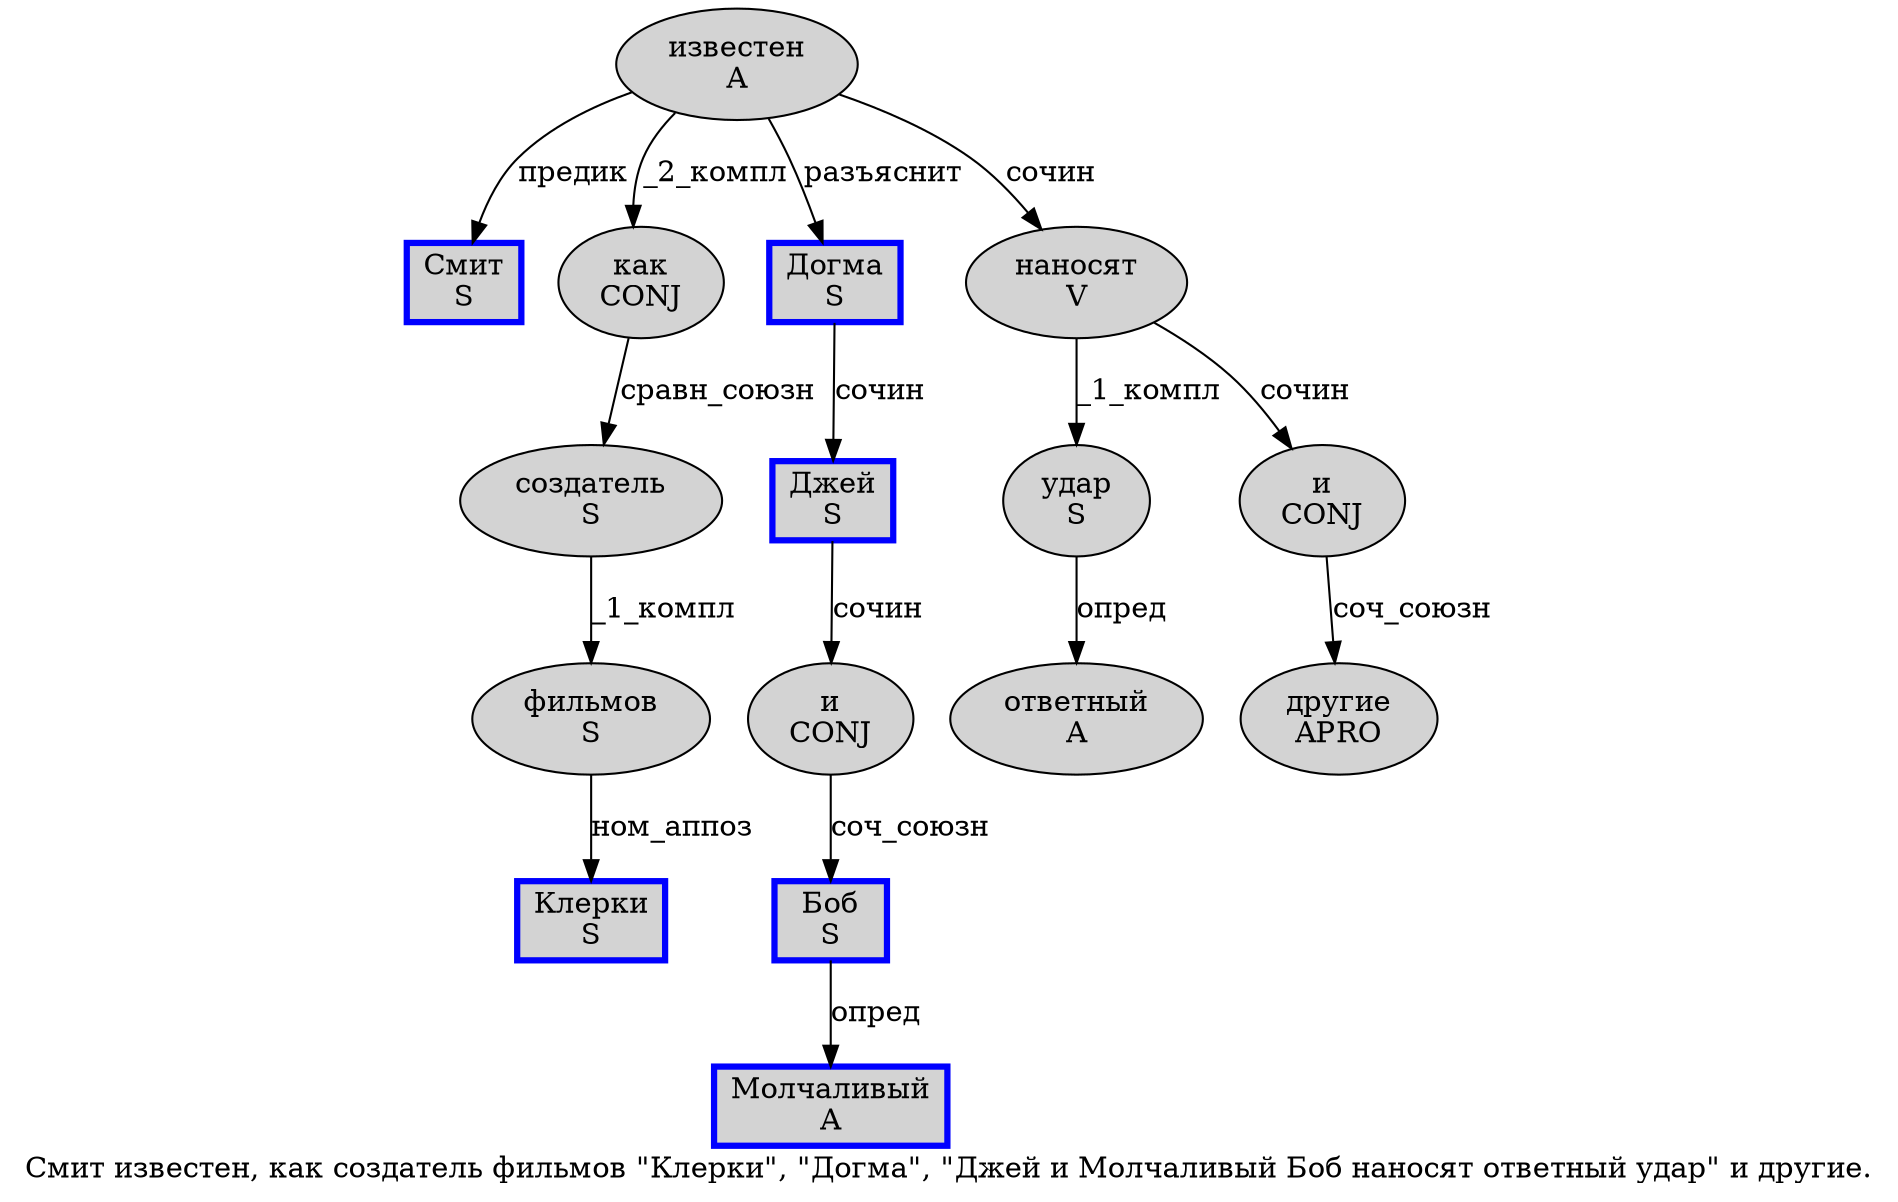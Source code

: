 digraph SENTENCE_1760 {
	graph [label="Смит известен, как создатель фильмов \"Клерки\", \"Догма\", \"Джей и Молчаливый Боб наносят ответный удар\" и другие."]
	node [style=filled]
		0 [label="Смит
S" color=blue fillcolor=lightgray penwidth=3 shape=box]
		1 [label="известен
A" color="" fillcolor=lightgray penwidth=1 shape=ellipse]
		3 [label="как
CONJ" color="" fillcolor=lightgray penwidth=1 shape=ellipse]
		4 [label="создатель
S" color="" fillcolor=lightgray penwidth=1 shape=ellipse]
		5 [label="фильмов
S" color="" fillcolor=lightgray penwidth=1 shape=ellipse]
		7 [label="Клерки
S" color=blue fillcolor=lightgray penwidth=3 shape=box]
		11 [label="Догма
S" color=blue fillcolor=lightgray penwidth=3 shape=box]
		15 [label="Джей
S" color=blue fillcolor=lightgray penwidth=3 shape=box]
		16 [label="и
CONJ" color="" fillcolor=lightgray penwidth=1 shape=ellipse]
		17 [label="Молчаливый
A" color=blue fillcolor=lightgray penwidth=3 shape=box]
		18 [label="Боб
S" color=blue fillcolor=lightgray penwidth=3 shape=box]
		19 [label="наносят
V" color="" fillcolor=lightgray penwidth=1 shape=ellipse]
		20 [label="ответный
A" color="" fillcolor=lightgray penwidth=1 shape=ellipse]
		21 [label="удар
S" color="" fillcolor=lightgray penwidth=1 shape=ellipse]
		23 [label="и
CONJ" color="" fillcolor=lightgray penwidth=1 shape=ellipse]
		24 [label="другие
APRO" color="" fillcolor=lightgray penwidth=1 shape=ellipse]
			1 -> 0 [label="предик"]
			1 -> 3 [label="_2_компл"]
			1 -> 11 [label="разъяснит"]
			1 -> 19 [label="сочин"]
			5 -> 7 [label="ном_аппоз"]
			11 -> 15 [label="сочин"]
			3 -> 4 [label="сравн_союзн"]
			16 -> 18 [label="соч_союзн"]
			15 -> 16 [label="сочин"]
			21 -> 20 [label="опред"]
			19 -> 21 [label="_1_компл"]
			19 -> 23 [label="сочин"]
			18 -> 17 [label="опред"]
			23 -> 24 [label="соч_союзн"]
			4 -> 5 [label="_1_компл"]
}
